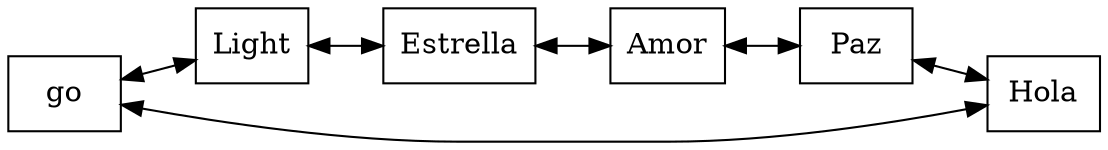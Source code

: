 digraph G {
 rankdir=LR 
 node[shape=box] 
node1[label = "go"]
node2[label = "Light"]
node3[label = "Estrella"]
node4[label = "Amor"]
node5[label = "Paz"]
node6[label = "Hola"]
node1->node2->node3->node4->node5->node6->node1 [dir=both]

}
